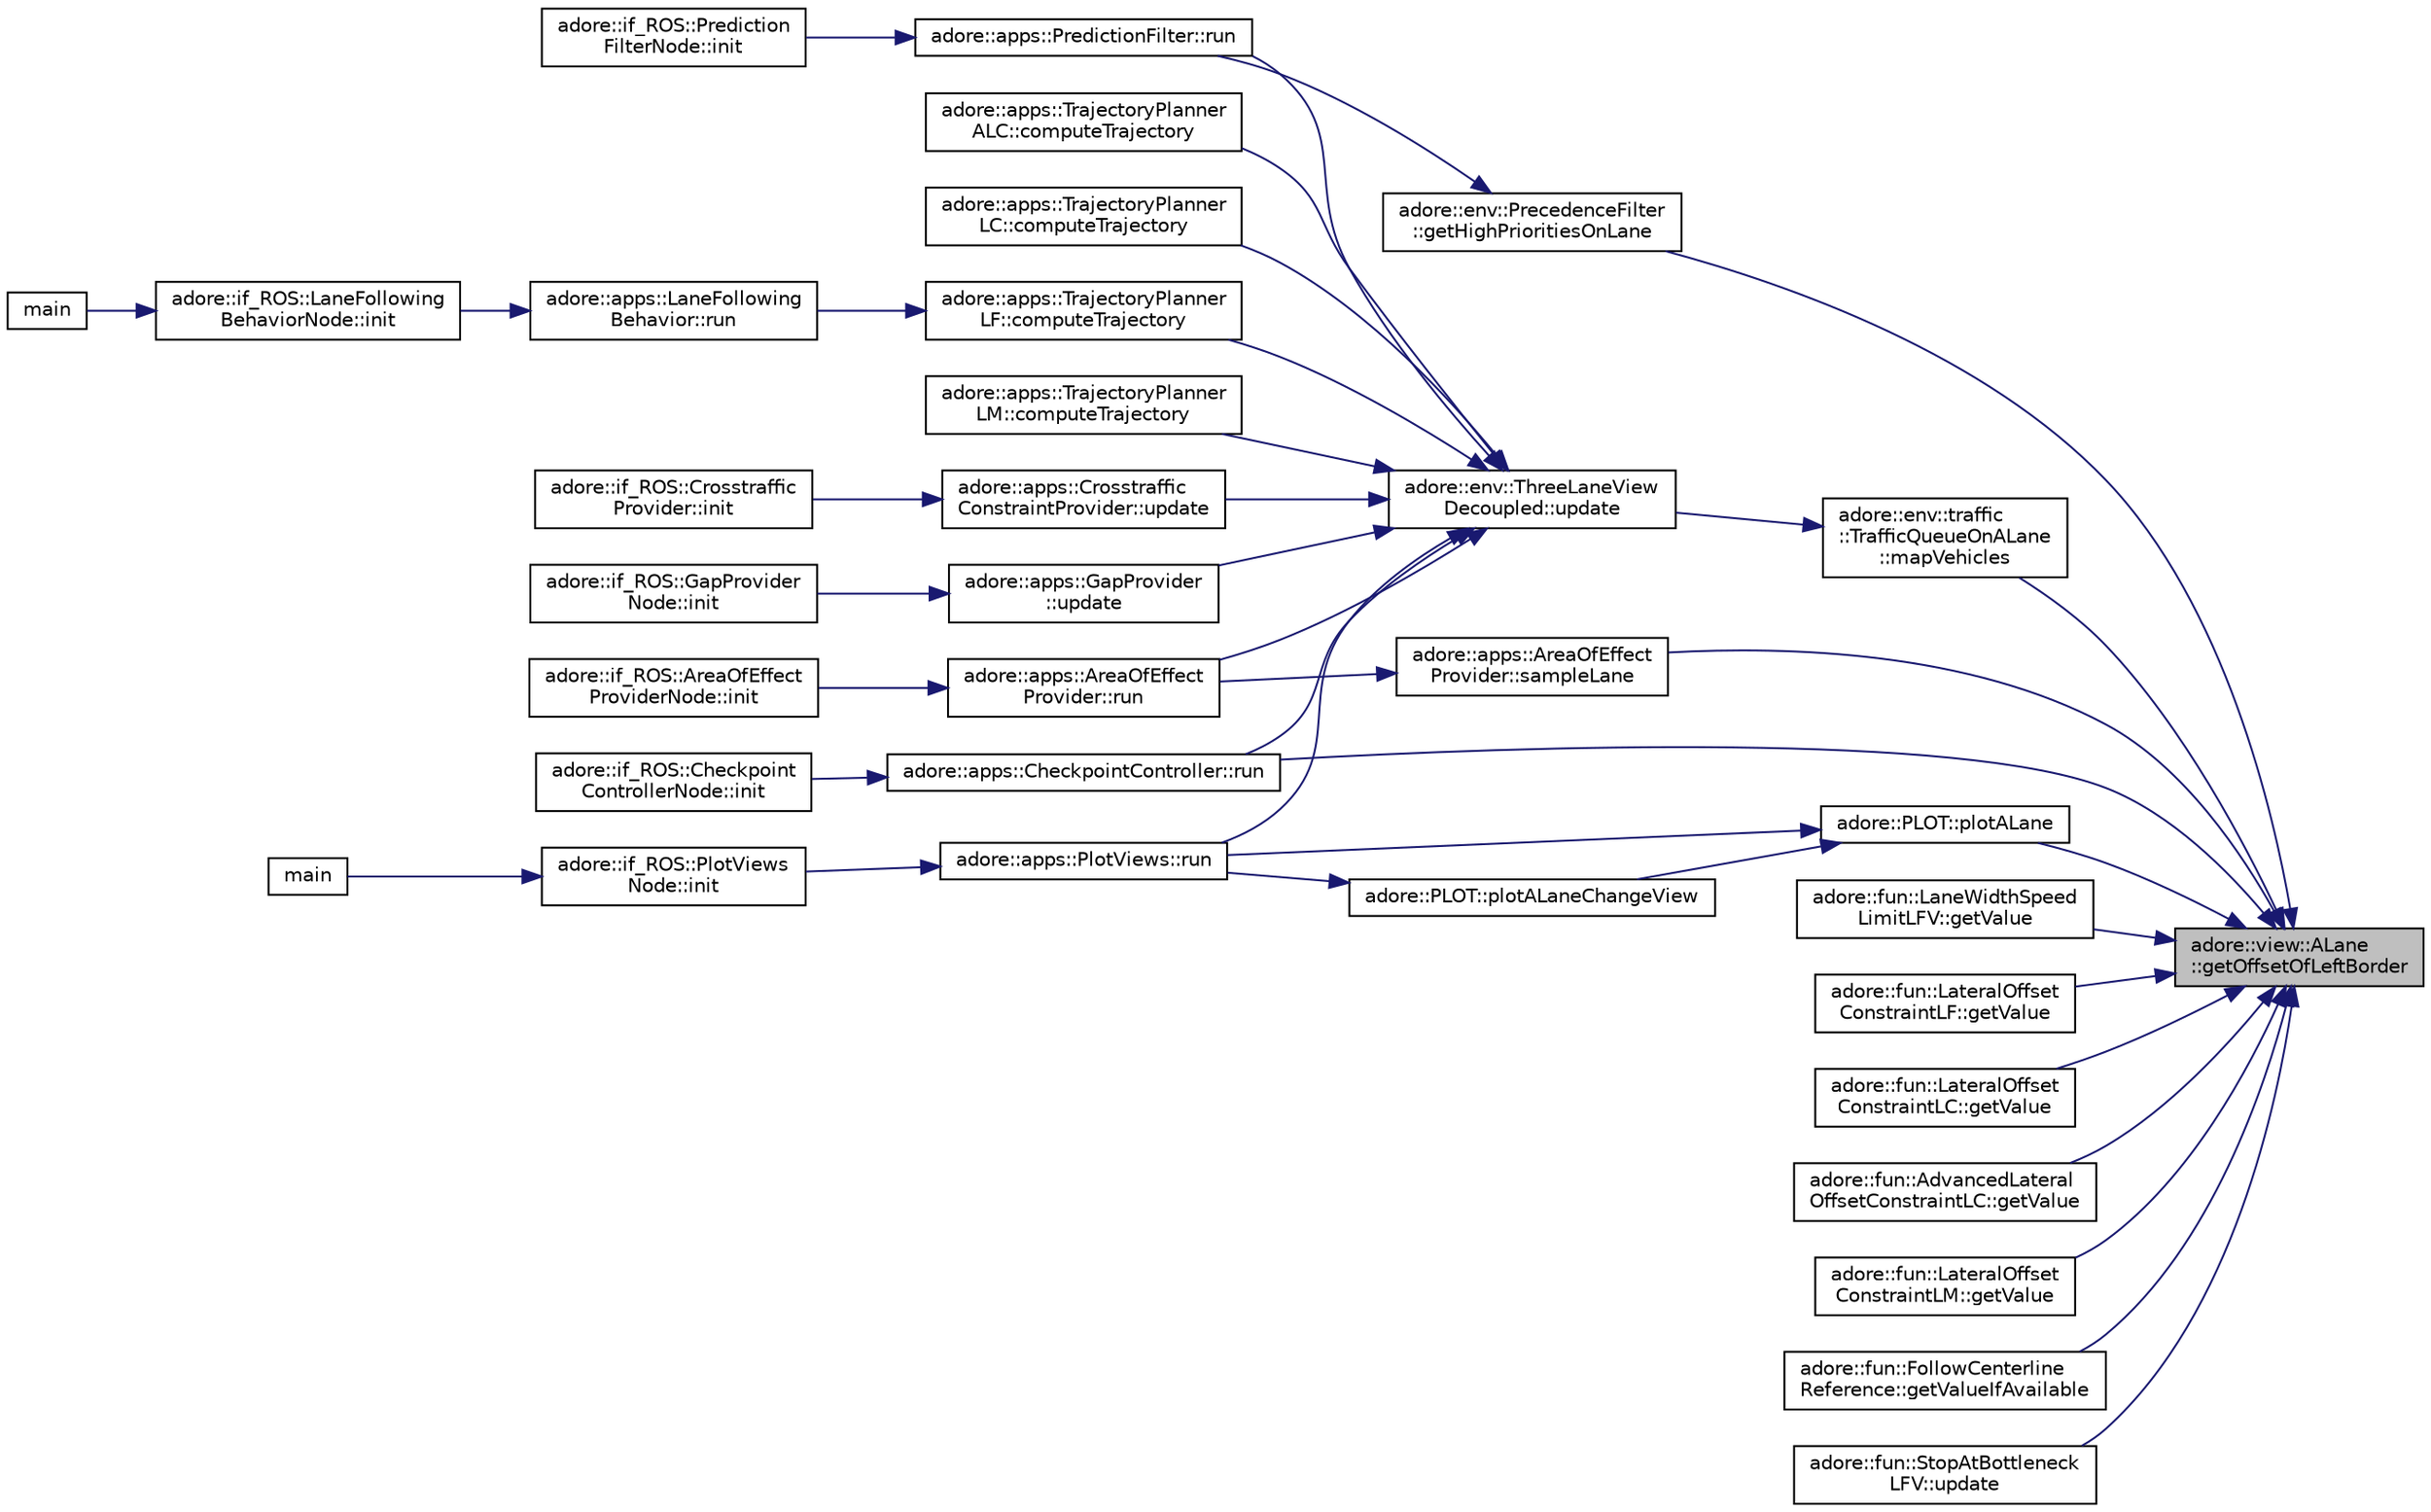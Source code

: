 digraph "adore::view::ALane::getOffsetOfLeftBorder"
{
 // LATEX_PDF_SIZE
  edge [fontname="Helvetica",fontsize="10",labelfontname="Helvetica",labelfontsize="10"];
  node [fontname="Helvetica",fontsize="10",shape=record];
  rankdir="RL";
  Node1 [label="adore::view::ALane\l::getOffsetOfLeftBorder",height=0.2,width=0.4,color="black", fillcolor="grey75", style="filled", fontcolor="black",tooltip=" "];
  Node1 -> Node2 [dir="back",color="midnightblue",fontsize="10",style="solid",fontname="Helvetica"];
  Node2 [label="adore::env::PrecedenceFilter\l::getHighPrioritiesOnLane",height=0.2,width=0.4,color="black", fillcolor="white", style="filled",URL="$classadore_1_1env_1_1PrecedenceFilter.html#a81b9fa8003541840f9ad40d8c04e956b",tooltip=" "];
  Node2 -> Node3 [dir="back",color="midnightblue",fontsize="10",style="solid",fontname="Helvetica"];
  Node3 [label="adore::apps::PredictionFilter::run",height=0.2,width=0.4,color="black", fillcolor="white", style="filled",URL="$classadore_1_1apps_1_1PredictionFilter.html#a6e896ea561719d45d17a865e4340d750",tooltip=" "];
  Node3 -> Node4 [dir="back",color="midnightblue",fontsize="10",style="solid",fontname="Helvetica"];
  Node4 [label="adore::if_ROS::Prediction\lFilterNode::init",height=0.2,width=0.4,color="black", fillcolor="white", style="filled",URL="$classadore_1_1if__ROS_1_1PredictionFilterNode.html#aa02efa8210b0a8d64b5e66f25ee9b72a",tooltip=" "];
  Node1 -> Node5 [dir="back",color="midnightblue",fontsize="10",style="solid",fontname="Helvetica"];
  Node5 [label="adore::fun::LaneWidthSpeed\lLimitLFV::getValue",height=0.2,width=0.4,color="black", fillcolor="white", style="filled",URL="$classadore_1_1fun_1_1LaneWidthSpeedLimitLFV.html#a7a7b760baf7c260f8934036eacc93a85",tooltip=" "];
  Node1 -> Node6 [dir="back",color="midnightblue",fontsize="10",style="solid",fontname="Helvetica"];
  Node6 [label="adore::fun::LateralOffset\lConstraintLF::getValue",height=0.2,width=0.4,color="black", fillcolor="white", style="filled",URL="$classadore_1_1fun_1_1LateralOffsetConstraintLF.html#a011a17121ed3381f37ac340909d6f744",tooltip=" "];
  Node1 -> Node7 [dir="back",color="midnightblue",fontsize="10",style="solid",fontname="Helvetica"];
  Node7 [label="adore::fun::LateralOffset\lConstraintLC::getValue",height=0.2,width=0.4,color="black", fillcolor="white", style="filled",URL="$classadore_1_1fun_1_1LateralOffsetConstraintLC.html#a6c66332f5af0aecb945b89e3d2d7a03f",tooltip=" "];
  Node1 -> Node8 [dir="back",color="midnightblue",fontsize="10",style="solid",fontname="Helvetica"];
  Node8 [label="adore::fun::AdvancedLateral\lOffsetConstraintLC::getValue",height=0.2,width=0.4,color="black", fillcolor="white", style="filled",URL="$classadore_1_1fun_1_1AdvancedLateralOffsetConstraintLC.html#ac062d58126ab5b8d3a3ad38570bb2343",tooltip=" "];
  Node1 -> Node9 [dir="back",color="midnightblue",fontsize="10",style="solid",fontname="Helvetica"];
  Node9 [label="adore::fun::LateralOffset\lConstraintLM::getValue",height=0.2,width=0.4,color="black", fillcolor="white", style="filled",URL="$classadore_1_1fun_1_1LateralOffsetConstraintLM.html#a3d2e84bdda56c88f3beaedb8a50d3cdf",tooltip=" "];
  Node1 -> Node10 [dir="back",color="midnightblue",fontsize="10",style="solid",fontname="Helvetica"];
  Node10 [label="adore::fun::FollowCenterline\lReference::getValueIfAvailable",height=0.2,width=0.4,color="black", fillcolor="white", style="filled",URL="$classadore_1_1fun_1_1FollowCenterlineReference.html#a2551cf8980390072b4ce1d02ed51812f",tooltip=" "];
  Node1 -> Node11 [dir="back",color="midnightblue",fontsize="10",style="solid",fontname="Helvetica"];
  Node11 [label="adore::env::traffic\l::TrafficQueueOnALane\l::mapVehicles",height=0.2,width=0.4,color="black", fillcolor="white", style="filled",URL="$classadore_1_1env_1_1traffic_1_1TrafficQueueOnALane.html#a8c03b5c6310c5c025be16a5bf054d35e",tooltip="Map traffic unto lane."];
  Node11 -> Node12 [dir="back",color="midnightblue",fontsize="10",style="solid",fontname="Helvetica"];
  Node12 [label="adore::env::ThreeLaneView\lDecoupled::update",height=0.2,width=0.4,color="black", fillcolor="white", style="filled",URL="$classadore_1_1env_1_1ThreeLaneViewDecoupled.html#aca3859ca38e32c3c87dc92e55f1ad07a",tooltip=" "];
  Node12 -> Node13 [dir="back",color="midnightblue",fontsize="10",style="solid",fontname="Helvetica"];
  Node13 [label="adore::apps::TrajectoryPlanner\lALC::computeTrajectory",height=0.2,width=0.4,color="black", fillcolor="white", style="filled",URL="$classadore_1_1apps_1_1TrajectoryPlannerALC.html#ac8684dc66c076b07b57f3bb67328314e",tooltip="update data, views and recompute maneuver"];
  Node12 -> Node14 [dir="back",color="midnightblue",fontsize="10",style="solid",fontname="Helvetica"];
  Node14 [label="adore::apps::TrajectoryPlanner\lLC::computeTrajectory",height=0.2,width=0.4,color="black", fillcolor="white", style="filled",URL="$classadore_1_1apps_1_1TrajectoryPlannerLC.html#accad9246ad8f7ab9c45b648c3a70f18a",tooltip="update data, views and recompute maneuver"];
  Node12 -> Node15 [dir="back",color="midnightblue",fontsize="10",style="solid",fontname="Helvetica"];
  Node15 [label="adore::apps::TrajectoryPlanner\lLF::computeTrajectory",height=0.2,width=0.4,color="black", fillcolor="white", style="filled",URL="$classadore_1_1apps_1_1TrajectoryPlannerLF.html#a0f66455260fa8707f58fd45668328d6f",tooltip="update data, views and recompute maneuver"];
  Node15 -> Node16 [dir="back",color="midnightblue",fontsize="10",style="solid",fontname="Helvetica"];
  Node16 [label="adore::apps::LaneFollowing\lBehavior::run",height=0.2,width=0.4,color="black", fillcolor="white", style="filled",URL="$classadore_1_1apps_1_1LaneFollowingBehavior.html#a122fa3811850a5235e3c10f80c8f3e94",tooltip="select initial state and recompute maneuver"];
  Node16 -> Node17 [dir="back",color="midnightblue",fontsize="10",style="solid",fontname="Helvetica"];
  Node17 [label="adore::if_ROS::LaneFollowing\lBehaviorNode::init",height=0.2,width=0.4,color="black", fillcolor="white", style="filled",URL="$classadore_1_1if__ROS_1_1LaneFollowingBehaviorNode.html#a0cb478c2dde1ec76031977170055577a",tooltip=" "];
  Node17 -> Node18 [dir="back",color="midnightblue",fontsize="10",style="solid",fontname="Helvetica"];
  Node18 [label="main",height=0.2,width=0.4,color="black", fillcolor="white", style="filled",URL="$adore__lfbehavior__node_8cpp.html#a3c04138a5bfe5d72780bb7e82a18e627",tooltip=" "];
  Node12 -> Node19 [dir="back",color="midnightblue",fontsize="10",style="solid",fontname="Helvetica"];
  Node19 [label="adore::apps::TrajectoryPlanner\lLM::computeTrajectory",height=0.2,width=0.4,color="black", fillcolor="white", style="filled",URL="$classadore_1_1apps_1_1TrajectoryPlannerLM.html#ab9d92ef8076c4374d81144bda2a81b90",tooltip="update data, views and recompute maneuver"];
  Node12 -> Node20 [dir="back",color="midnightblue",fontsize="10",style="solid",fontname="Helvetica"];
  Node20 [label="adore::apps::AreaOfEffect\lProvider::run",height=0.2,width=0.4,color="black", fillcolor="white", style="filled",URL="$classadore_1_1apps_1_1AreaOfEffectProvider.html#a1c0746239b016934bcfee11aa546e088",tooltip=" "];
  Node20 -> Node21 [dir="back",color="midnightblue",fontsize="10",style="solid",fontname="Helvetica"];
  Node21 [label="adore::if_ROS::AreaOfEffect\lProviderNode::init",height=0.2,width=0.4,color="black", fillcolor="white", style="filled",URL="$classadore_1_1if__ROS_1_1AreaOfEffectProviderNode.html#aee236389544ea8187bde86872d11368d",tooltip=" "];
  Node12 -> Node22 [dir="back",color="midnightblue",fontsize="10",style="solid",fontname="Helvetica"];
  Node22 [label="adore::apps::CheckpointController::run",height=0.2,width=0.4,color="black", fillcolor="white", style="filled",URL="$classadore_1_1apps_1_1CheckpointController.html#a8836d7b78ad0a3d0e7bbda81a18fbee3",tooltip=" "];
  Node22 -> Node23 [dir="back",color="midnightblue",fontsize="10",style="solid",fontname="Helvetica"];
  Node23 [label="adore::if_ROS::Checkpoint\lControllerNode::init",height=0.2,width=0.4,color="black", fillcolor="white", style="filled",URL="$classadore_1_1if__ROS_1_1CheckpointControllerNode.html#a5d71fbe87caca52f85b90552024aca2f",tooltip=" "];
  Node12 -> Node24 [dir="back",color="midnightblue",fontsize="10",style="solid",fontname="Helvetica"];
  Node24 [label="adore::apps::PlotViews::run",height=0.2,width=0.4,color="black", fillcolor="white", style="filled",URL="$classadore_1_1apps_1_1PlotViews.html#ade792711bc6fe29fe77550b0577ac51b",tooltip=" "];
  Node24 -> Node25 [dir="back",color="midnightblue",fontsize="10",style="solid",fontname="Helvetica"];
  Node25 [label="adore::if_ROS::PlotViews\lNode::init",height=0.2,width=0.4,color="black", fillcolor="white", style="filled",URL="$classadore_1_1if__ROS_1_1PlotViewsNode.html#a9319849f4337c3d73487610f62eb1e7a",tooltip=" "];
  Node25 -> Node26 [dir="back",color="midnightblue",fontsize="10",style="solid",fontname="Helvetica"];
  Node26 [label="main",height=0.2,width=0.4,color="black", fillcolor="white", style="filled",URL="$plot__views__node_8cpp.html#a3c04138a5bfe5d72780bb7e82a18e627",tooltip=" "];
  Node12 -> Node3 [dir="back",color="midnightblue",fontsize="10",style="solid",fontname="Helvetica"];
  Node12 -> Node27 [dir="back",color="midnightblue",fontsize="10",style="solid",fontname="Helvetica"];
  Node27 [label="adore::apps::Crosstraffic\lConstraintProvider::update",height=0.2,width=0.4,color="black", fillcolor="white", style="filled",URL="$classadore_1_1apps_1_1CrosstrafficConstraintProvider.html#a0f7c175bc04bbe6607282bc99f5f4898",tooltip="update data, views and recompute constraints"];
  Node27 -> Node28 [dir="back",color="midnightblue",fontsize="10",style="solid",fontname="Helvetica"];
  Node28 [label="adore::if_ROS::Crosstraffic\lProvider::init",height=0.2,width=0.4,color="black", fillcolor="white", style="filled",URL="$classadore_1_1if__ROS_1_1CrosstrafficProvider.html#ac4aae75f5a431b7f494f958d366b9161",tooltip=" "];
  Node12 -> Node29 [dir="back",color="midnightblue",fontsize="10",style="solid",fontname="Helvetica"];
  Node29 [label="adore::apps::GapProvider\l::update",height=0.2,width=0.4,color="black", fillcolor="white", style="filled",URL="$classadore_1_1apps_1_1GapProvider.html#a9473de599ded969161b0e8dc87b60a65",tooltip=" "];
  Node29 -> Node30 [dir="back",color="midnightblue",fontsize="10",style="solid",fontname="Helvetica"];
  Node30 [label="adore::if_ROS::GapProvider\lNode::init",height=0.2,width=0.4,color="black", fillcolor="white", style="filled",URL="$classadore_1_1if__ROS_1_1GapProviderNode.html#a0401f80cea2b23b6e9dcd5a272116bae",tooltip=" "];
  Node1 -> Node31 [dir="back",color="midnightblue",fontsize="10",style="solid",fontname="Helvetica"];
  Node31 [label="adore::PLOT::plotALane",height=0.2,width=0.4,color="black", fillcolor="white", style="filled",URL="$namespaceadore_1_1PLOT.html#a80354490aefe850ffc495623d663d3ce",tooltip=" "];
  Node31 -> Node32 [dir="back",color="midnightblue",fontsize="10",style="solid",fontname="Helvetica"];
  Node32 [label="adore::PLOT::plotALaneChangeView",height=0.2,width=0.4,color="black", fillcolor="white", style="filled",URL="$namespaceadore_1_1PLOT.html#a858101598db90a3b6ea51e36e24896c2",tooltip=" "];
  Node32 -> Node24 [dir="back",color="midnightblue",fontsize="10",style="solid",fontname="Helvetica"];
  Node31 -> Node24 [dir="back",color="midnightblue",fontsize="10",style="solid",fontname="Helvetica"];
  Node1 -> Node22 [dir="back",color="midnightblue",fontsize="10",style="solid",fontname="Helvetica"];
  Node1 -> Node33 [dir="back",color="midnightblue",fontsize="10",style="solid",fontname="Helvetica"];
  Node33 [label="adore::apps::AreaOfEffect\lProvider::sampleLane",height=0.2,width=0.4,color="black", fillcolor="white", style="filled",URL="$classadore_1_1apps_1_1AreaOfEffectProvider.html#a8f0e14887537e6b7fc3c8f5a254ac1f9",tooltip=" "];
  Node33 -> Node20 [dir="back",color="midnightblue",fontsize="10",style="solid",fontname="Helvetica"];
  Node1 -> Node34 [dir="back",color="midnightblue",fontsize="10",style="solid",fontname="Helvetica"];
  Node34 [label="adore::fun::StopAtBottleneck\lLFV::update",height=0.2,width=0.4,color="black", fillcolor="white", style="filled",URL="$classadore_1_1fun_1_1StopAtBottleneckLFV.html#af0508fecb8d23a064f6e4277907f786d",tooltip=" "];
}
